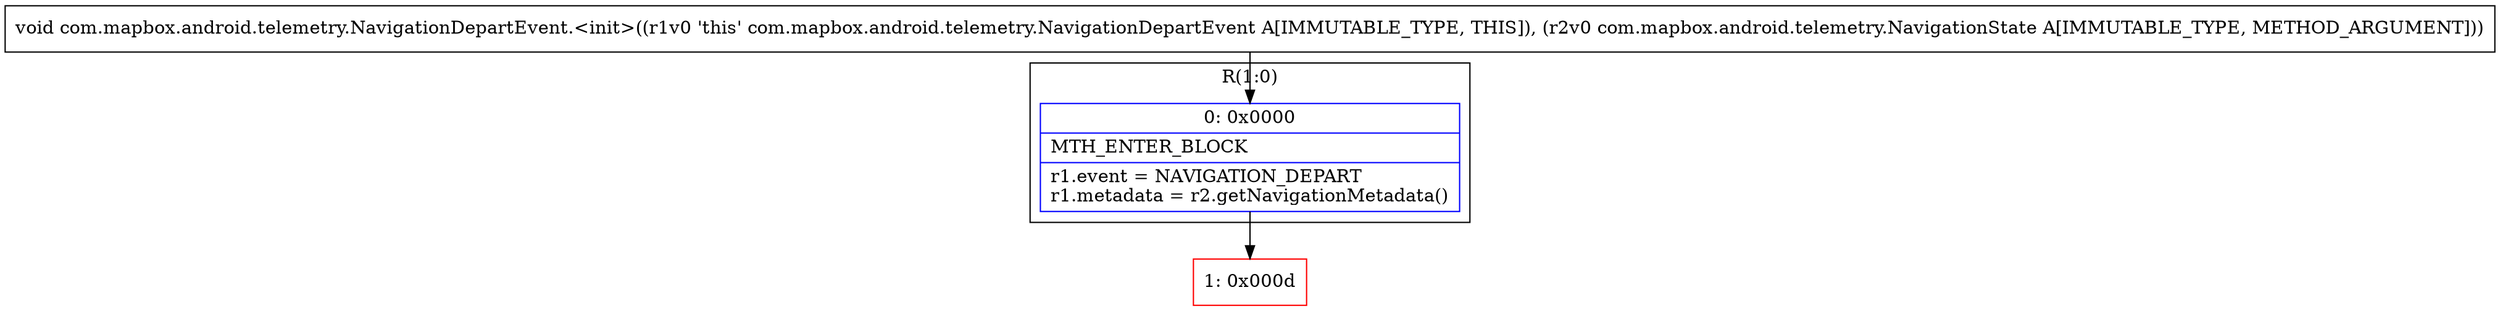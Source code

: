 digraph "CFG forcom.mapbox.android.telemetry.NavigationDepartEvent.\<init\>(Lcom\/mapbox\/android\/telemetry\/NavigationState;)V" {
subgraph cluster_Region_126024991 {
label = "R(1:0)";
node [shape=record,color=blue];
Node_0 [shape=record,label="{0\:\ 0x0000|MTH_ENTER_BLOCK\l|r1.event = NAVIGATION_DEPART\lr1.metadata = r2.getNavigationMetadata()\l}"];
}
Node_1 [shape=record,color=red,label="{1\:\ 0x000d}"];
MethodNode[shape=record,label="{void com.mapbox.android.telemetry.NavigationDepartEvent.\<init\>((r1v0 'this' com.mapbox.android.telemetry.NavigationDepartEvent A[IMMUTABLE_TYPE, THIS]), (r2v0 com.mapbox.android.telemetry.NavigationState A[IMMUTABLE_TYPE, METHOD_ARGUMENT])) }"];
MethodNode -> Node_0;
Node_0 -> Node_1;
}


